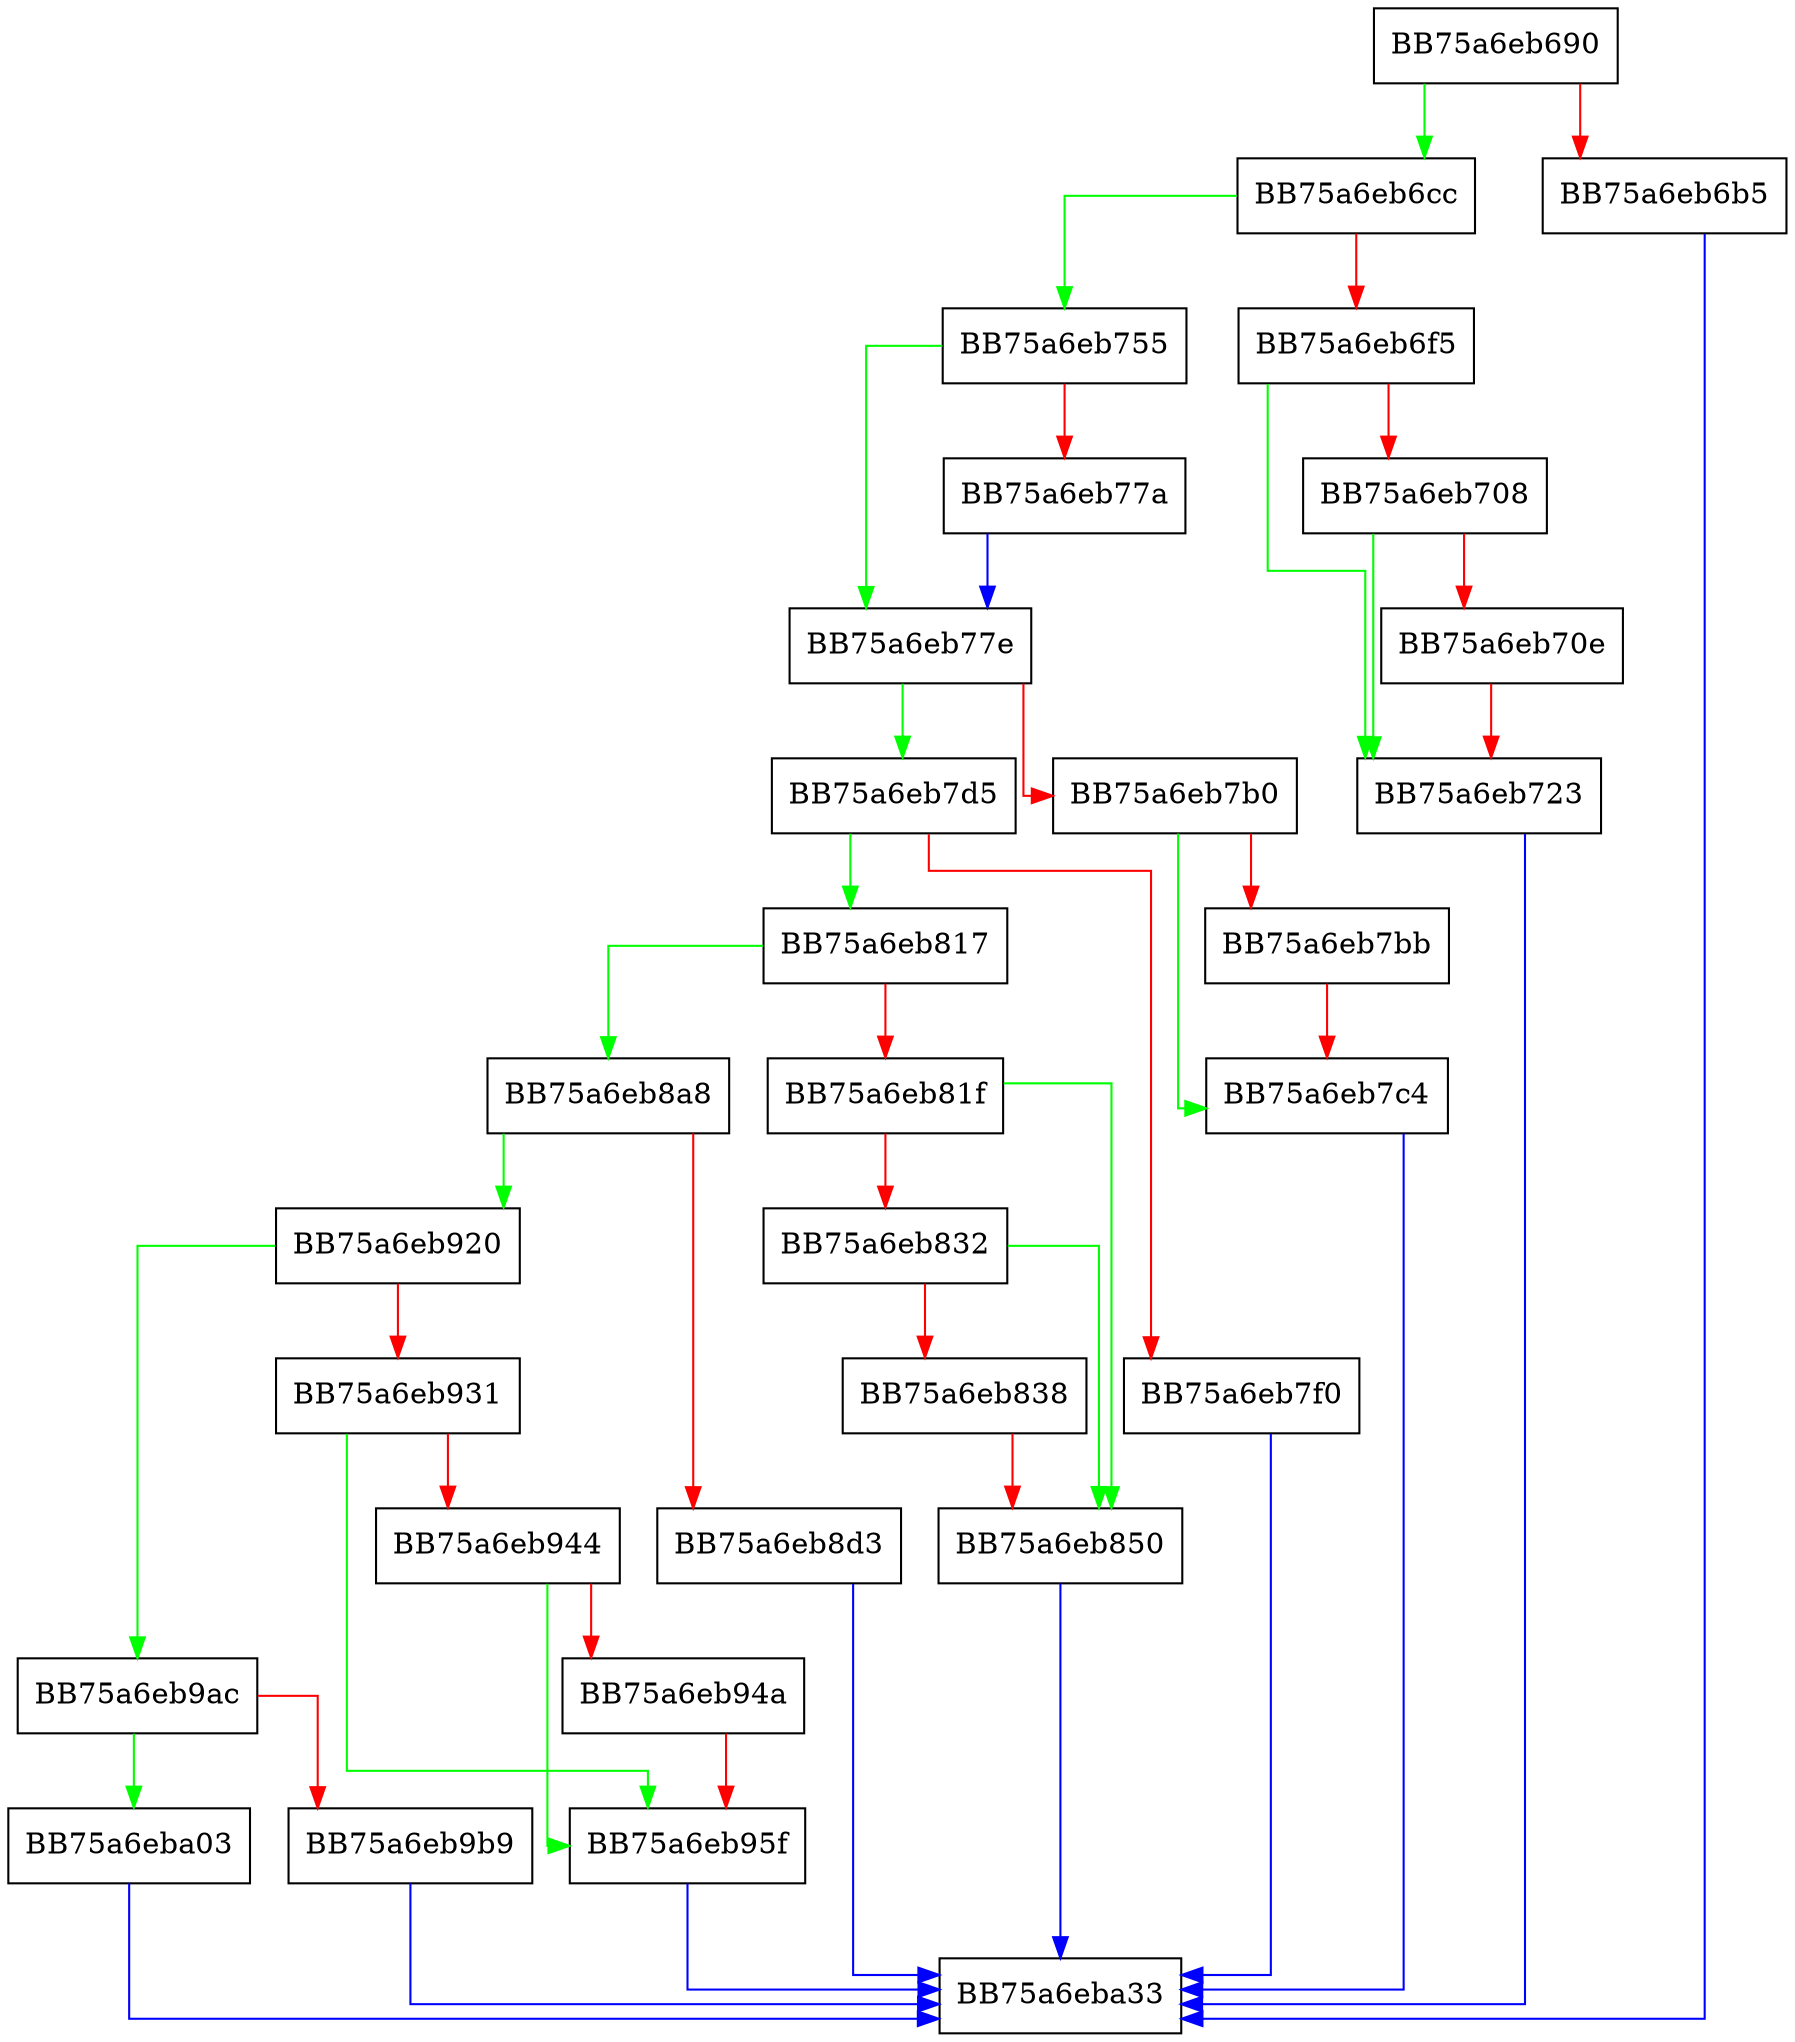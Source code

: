 digraph LoadAllowedPUAFiles {
  node [shape="box"];
  graph [splines=ortho];
  BB75a6eb690 -> BB75a6eb6cc [color="green"];
  BB75a6eb690 -> BB75a6eb6b5 [color="red"];
  BB75a6eb6b5 -> BB75a6eba33 [color="blue"];
  BB75a6eb6cc -> BB75a6eb755 [color="green"];
  BB75a6eb6cc -> BB75a6eb6f5 [color="red"];
  BB75a6eb6f5 -> BB75a6eb723 [color="green"];
  BB75a6eb6f5 -> BB75a6eb708 [color="red"];
  BB75a6eb708 -> BB75a6eb723 [color="green"];
  BB75a6eb708 -> BB75a6eb70e [color="red"];
  BB75a6eb70e -> BB75a6eb723 [color="red"];
  BB75a6eb723 -> BB75a6eba33 [color="blue"];
  BB75a6eb755 -> BB75a6eb77e [color="green"];
  BB75a6eb755 -> BB75a6eb77a [color="red"];
  BB75a6eb77a -> BB75a6eb77e [color="blue"];
  BB75a6eb77e -> BB75a6eb7d5 [color="green"];
  BB75a6eb77e -> BB75a6eb7b0 [color="red"];
  BB75a6eb7b0 -> BB75a6eb7c4 [color="green"];
  BB75a6eb7b0 -> BB75a6eb7bb [color="red"];
  BB75a6eb7bb -> BB75a6eb7c4 [color="red"];
  BB75a6eb7c4 -> BB75a6eba33 [color="blue"];
  BB75a6eb7d5 -> BB75a6eb817 [color="green"];
  BB75a6eb7d5 -> BB75a6eb7f0 [color="red"];
  BB75a6eb7f0 -> BB75a6eba33 [color="blue"];
  BB75a6eb817 -> BB75a6eb8a8 [color="green"];
  BB75a6eb817 -> BB75a6eb81f [color="red"];
  BB75a6eb81f -> BB75a6eb850 [color="green"];
  BB75a6eb81f -> BB75a6eb832 [color="red"];
  BB75a6eb832 -> BB75a6eb850 [color="green"];
  BB75a6eb832 -> BB75a6eb838 [color="red"];
  BB75a6eb838 -> BB75a6eb850 [color="red"];
  BB75a6eb850 -> BB75a6eba33 [color="blue"];
  BB75a6eb8a8 -> BB75a6eb920 [color="green"];
  BB75a6eb8a8 -> BB75a6eb8d3 [color="red"];
  BB75a6eb8d3 -> BB75a6eba33 [color="blue"];
  BB75a6eb920 -> BB75a6eb9ac [color="green"];
  BB75a6eb920 -> BB75a6eb931 [color="red"];
  BB75a6eb931 -> BB75a6eb95f [color="green"];
  BB75a6eb931 -> BB75a6eb944 [color="red"];
  BB75a6eb944 -> BB75a6eb95f [color="green"];
  BB75a6eb944 -> BB75a6eb94a [color="red"];
  BB75a6eb94a -> BB75a6eb95f [color="red"];
  BB75a6eb95f -> BB75a6eba33 [color="blue"];
  BB75a6eb9ac -> BB75a6eba03 [color="green"];
  BB75a6eb9ac -> BB75a6eb9b9 [color="red"];
  BB75a6eb9b9 -> BB75a6eba33 [color="blue"];
  BB75a6eba03 -> BB75a6eba33 [color="blue"];
}